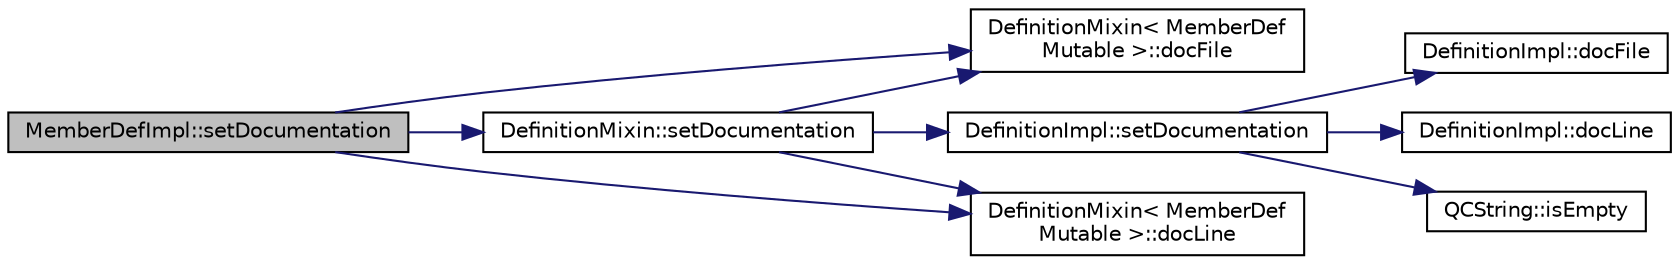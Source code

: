 digraph "MemberDefImpl::setDocumentation"
{
 // LATEX_PDF_SIZE
  edge [fontname="Helvetica",fontsize="10",labelfontname="Helvetica",labelfontsize="10"];
  node [fontname="Helvetica",fontsize="10",shape=record];
  rankdir="LR";
  Node1 [label="MemberDefImpl::setDocumentation",height=0.2,width=0.4,color="black", fillcolor="grey75", style="filled", fontcolor="black",tooltip=" "];
  Node1 -> Node2 [color="midnightblue",fontsize="10",style="solid",fontname="Helvetica"];
  Node2 [label="DefinitionMixin\< MemberDef\lMutable \>::docFile",height=0.2,width=0.4,color="black", fillcolor="white", style="filled",URL="$classDefinitionMixin.html#aa4a1c87da4e1756ef87f739147186f19",tooltip=" "];
  Node1 -> Node3 [color="midnightblue",fontsize="10",style="solid",fontname="Helvetica"];
  Node3 [label="DefinitionMixin\< MemberDef\lMutable \>::docLine",height=0.2,width=0.4,color="black", fillcolor="white", style="filled",URL="$classDefinitionMixin.html#a74041ca6f7ab2aef484101ede8f1799c",tooltip=" "];
  Node1 -> Node4 [color="midnightblue",fontsize="10",style="solid",fontname="Helvetica"];
  Node4 [label="DefinitionMixin::setDocumentation",height=0.2,width=0.4,color="black", fillcolor="white", style="filled",URL="$classDefinitionMixin.html#ad2929ad41ccc89bafab94869362a0845",tooltip=" "];
  Node4 -> Node2 [color="midnightblue",fontsize="10",style="solid",fontname="Helvetica"];
  Node4 -> Node3 [color="midnightblue",fontsize="10",style="solid",fontname="Helvetica"];
  Node4 -> Node5 [color="midnightblue",fontsize="10",style="solid",fontname="Helvetica"];
  Node5 [label="DefinitionImpl::setDocumentation",height=0.2,width=0.4,color="black", fillcolor="white", style="filled",URL="$classDefinitionImpl.html#ac5533bd798e00c23bb4b0532b036ea8b",tooltip=" "];
  Node5 -> Node6 [color="midnightblue",fontsize="10",style="solid",fontname="Helvetica"];
  Node6 [label="DefinitionImpl::docFile",height=0.2,width=0.4,color="black", fillcolor="white", style="filled",URL="$classDefinitionImpl.html#aeaf38f7f404413db115dac6cdaa89548",tooltip=" "];
  Node5 -> Node7 [color="midnightblue",fontsize="10",style="solid",fontname="Helvetica"];
  Node7 [label="DefinitionImpl::docLine",height=0.2,width=0.4,color="black", fillcolor="white", style="filled",URL="$classDefinitionImpl.html#a6f374f174ab36ce42c32a8ee1a2949a6",tooltip=" "];
  Node5 -> Node8 [color="midnightblue",fontsize="10",style="solid",fontname="Helvetica"];
  Node8 [label="QCString::isEmpty",height=0.2,width=0.4,color="black", fillcolor="white", style="filled",URL="$classQCString.html#a621c4090d69ad7d05ef8e5234376c3d8",tooltip=" "];
}

